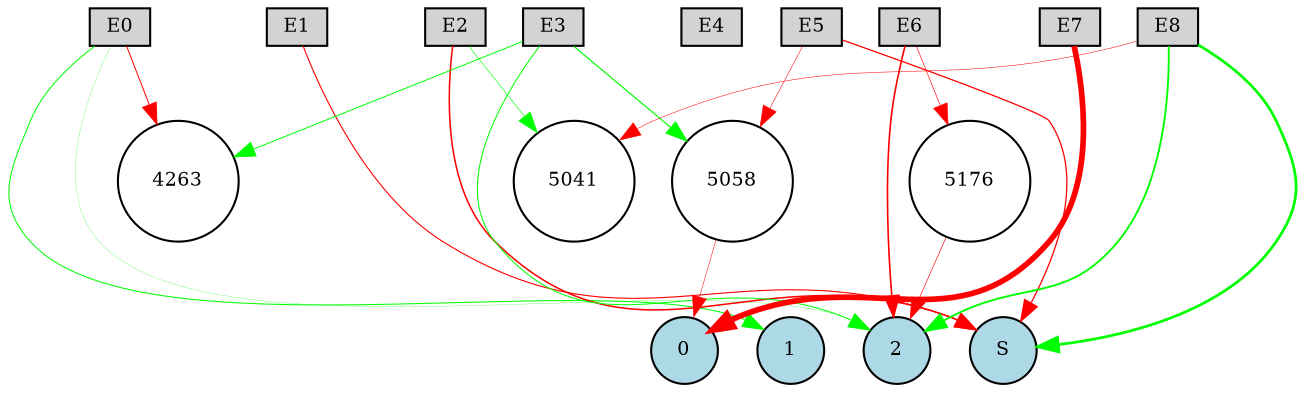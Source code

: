 digraph {
	node [fontsize=9 height=0.2 shape=circle width=0.2]
	subgraph inputs {
		node [shape=box style=filled]
		rank=source
		E0 [fillcolor=lightgray]
		E1 [fillcolor=lightgray]
		E0 -> E1 [style=invis]
		E2 [fillcolor=lightgray]
		E1 -> E2 [style=invis]
		E3 [fillcolor=lightgray]
		E2 -> E3 [style=invis]
		E4 [fillcolor=lightgray]
		E3 -> E4 [style=invis]
		E5 [fillcolor=lightgray]
		E4 -> E5 [style=invis]
		E6 [fillcolor=lightgray]
		E5 -> E6 [style=invis]
		E7 [fillcolor=lightgray]
		E6 -> E7 [style=invis]
		E8 [fillcolor=lightgray]
		E7 -> E8 [style=invis]
	}
	subgraph outputs {
		node [style=filled]
		rank=sink
		0 [fillcolor=lightblue fontsize=9 height=0.2 shape=circle width=0.2]
		1 [fillcolor=lightblue fontsize=9 height=0.2 shape=circle width=0.2]
		0 -> 1 [style=invis]
		2 [fillcolor=lightblue fontsize=9 height=0.2 shape=circle width=0.2]
		1 -> 2 [style=invis]
		S [fillcolor=lightblue fontsize=9 height=0.2 shape=circle width=0.2]
		2 -> S [style=invis]
	}
	5058 [fillcolor=white style=filled]
	5176 [fillcolor=white style=filled]
	E8 -> 2 [color=green penwidth=0.9010613763303956 style=solid]
	E0 -> 1 [color=green penwidth=0.49697818105247193 style=solid]
	E5 -> S [color=red penwidth=0.6085865902985423 style=solid]
	E7 -> 0 [color=red penwidth=2.731636142049285 style=solid]
	E2 -> S [color=red penwidth=0.7362063765111759 style=solid]
	E8 -> S [color=green penwidth=1.309132326200693 style=solid]
	E3 -> 4263 [color=green penwidth=0.4772883138059296 style=solid]
	E0 -> 4263 [color=red penwidth=0.4710226320446955 style=solid]
	E6 -> 2 [color=red penwidth=0.779825478960695 style=solid]
	E3 -> 2 [color=green penwidth=0.488061456719435 style=solid]
	E5 -> 5058 [color=red penwidth=0.25952742492131586 style=solid]
	5058 -> 0 [color=red penwidth=0.2392178546920774 style=solid]
	E3 -> 5058 [color=green penwidth=0.5672449745556288 style=solid]
	E6 -> 5176 [color=red penwidth=0.2997880440048982 style=solid]
	5176 -> 2 [color=red penwidth=0.3016696466965949 style=solid]
	E1 -> S [color=red penwidth=0.5331194858057032 style=solid]
	E0 -> 2 [color=green penwidth=0.1159190203127127 style=solid]
	E2 -> 5041 [color=green penwidth=0.2987166949007639 style=solid]
	E8 -> 5041 [color=red penwidth=0.24562475569275716 style=solid]
}

